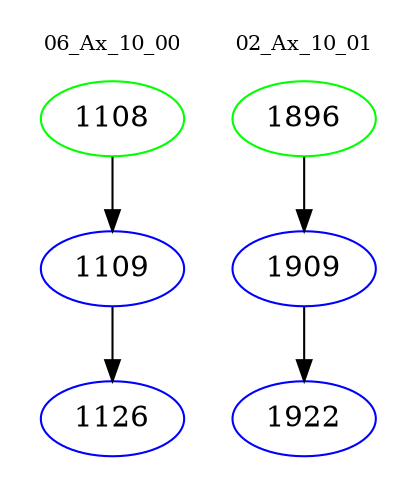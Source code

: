 digraph{
subgraph cluster_0 {
color = white
label = "06_Ax_10_00";
fontsize=10;
T0_1108 [label="1108", color="green"]
T0_1108 -> T0_1109 [color="black"]
T0_1109 [label="1109", color="blue"]
T0_1109 -> T0_1126 [color="black"]
T0_1126 [label="1126", color="blue"]
}
subgraph cluster_1 {
color = white
label = "02_Ax_10_01";
fontsize=10;
T1_1896 [label="1896", color="green"]
T1_1896 -> T1_1909 [color="black"]
T1_1909 [label="1909", color="blue"]
T1_1909 -> T1_1922 [color="black"]
T1_1922 [label="1922", color="blue"]
}
}

